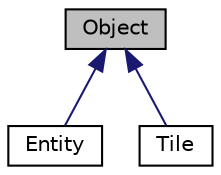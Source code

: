 digraph "Object"
{
  edge [fontname="Helvetica",fontsize="10",labelfontname="Helvetica",labelfontsize="10"];
  node [fontname="Helvetica",fontsize="10",shape=record];
  Node1 [label="Object",height=0.2,width=0.4,color="black", fillcolor="grey75", style="filled", fontcolor="black"];
  Node1 -> Node2 [dir="back",color="midnightblue",fontsize="10",style="solid"];
  Node2 [label="Entity",height=0.2,width=0.4,color="black", fillcolor="white", style="filled",URL="$classEntity.html",tooltip="Class for storing health, emotion, team, etc. of an Object. "];
  Node1 -> Node3 [dir="back",color="midnightblue",fontsize="10",style="solid"];
  Node3 [label="Tile",height=0.2,width=0.4,color="black", fillcolor="white", style="filled",URL="$classTile.html",tooltip="An Object class that stores the a tile value and name. "];
}
